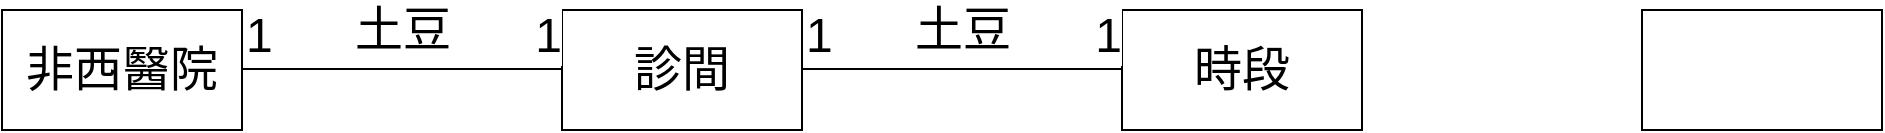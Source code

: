 <mxfile version="17.1.3" type="github">
  <diagram id="oKyxzHDayaN0CAhAsXDF" name="非西醫院領域模型">
    <mxGraphModel dx="1038" dy="1740" grid="1" gridSize="10" guides="1" tooltips="1" connect="1" arrows="1" fold="1" page="1" pageScale="1" pageWidth="827" pageHeight="1169" math="0" shadow="0">
      <root>
        <mxCell id="0" />
        <mxCell id="1" parent="0" />
        <mxCell id="TfGF1paP6LEiFszKIr8o-1" value="非西醫院" style="rounded=0;whiteSpace=wrap;html=1;fontSize=24;" vertex="1" parent="1">
          <mxGeometry y="-675" width="120" height="60" as="geometry" />
        </mxCell>
        <mxCell id="TfGF1paP6LEiFszKIr8o-2" value="診間" style="rounded=0;whiteSpace=wrap;html=1;fontSize=24;" vertex="1" parent="1">
          <mxGeometry x="280" y="-675" width="120" height="60" as="geometry" />
        </mxCell>
        <mxCell id="TfGF1paP6LEiFszKIr8o-3" value="時段" style="rounded=0;whiteSpace=wrap;html=1;fontSize=24;" vertex="1" parent="1">
          <mxGeometry x="560" y="-675" width="120" height="60" as="geometry" />
        </mxCell>
        <mxCell id="TfGF1paP6LEiFszKIr8o-4" value="" style="rounded=0;whiteSpace=wrap;html=1;fontSize=24;" vertex="1" parent="1">
          <mxGeometry x="820" y="-675" width="120" height="60" as="geometry" />
        </mxCell>
        <mxCell id="TfGF1paP6LEiFszKIr8o-5" value="" style="endArrow=none;html=1;edgeStyle=orthogonalEdgeStyle;rounded=0;fontSize=24;" edge="1" parent="1">
          <mxGeometry relative="1" as="geometry">
            <mxPoint x="120" y="-645.5" as="sourcePoint" />
            <mxPoint x="280" y="-645.5" as="targetPoint" />
          </mxGeometry>
        </mxCell>
        <mxCell id="TfGF1paP6LEiFszKIr8o-6" value="1" style="edgeLabel;resizable=0;html=1;align=left;verticalAlign=bottom;fontSize=24;" connectable="0" vertex="1" parent="TfGF1paP6LEiFszKIr8o-5">
          <mxGeometry x="-1" relative="1" as="geometry">
            <mxPoint as="offset" />
          </mxGeometry>
        </mxCell>
        <mxCell id="TfGF1paP6LEiFszKIr8o-7" value="1" style="edgeLabel;resizable=0;html=1;align=right;verticalAlign=bottom;fontSize=24;" connectable="0" vertex="1" parent="TfGF1paP6LEiFszKIr8o-5">
          <mxGeometry x="1" relative="1" as="geometry" />
        </mxCell>
        <mxCell id="TfGF1paP6LEiFszKIr8o-11" value="土豆" style="text;html=1;align=center;verticalAlign=middle;resizable=0;points=[];autosize=1;strokeColor=none;fillColor=none;fontSize=24;" vertex="1" parent="1">
          <mxGeometry x="170" y="-680" width="60" height="30" as="geometry" />
        </mxCell>
        <mxCell id="TfGF1paP6LEiFszKIr8o-13" value="" style="endArrow=none;html=1;edgeStyle=orthogonalEdgeStyle;rounded=0;fontSize=24;" edge="1" parent="1">
          <mxGeometry relative="1" as="geometry">
            <mxPoint x="400" y="-645.5" as="sourcePoint" />
            <mxPoint x="560" y="-645.5" as="targetPoint" />
          </mxGeometry>
        </mxCell>
        <mxCell id="TfGF1paP6LEiFszKIr8o-14" value="1" style="edgeLabel;resizable=0;html=1;align=left;verticalAlign=bottom;fontSize=24;" connectable="0" vertex="1" parent="TfGF1paP6LEiFszKIr8o-13">
          <mxGeometry x="-1" relative="1" as="geometry" />
        </mxCell>
        <mxCell id="TfGF1paP6LEiFszKIr8o-15" value="1" style="edgeLabel;resizable=0;html=1;align=right;verticalAlign=bottom;fontSize=24;" connectable="0" vertex="1" parent="TfGF1paP6LEiFszKIr8o-13">
          <mxGeometry x="1" relative="1" as="geometry" />
        </mxCell>
        <mxCell id="TfGF1paP6LEiFszKIr8o-16" value="土豆" style="text;html=1;align=center;verticalAlign=middle;resizable=0;points=[];autosize=1;strokeColor=none;fillColor=none;fontSize=24;" vertex="1" parent="1">
          <mxGeometry x="450" y="-680" width="60" height="30" as="geometry" />
        </mxCell>
      </root>
    </mxGraphModel>
  </diagram>
</mxfile>
